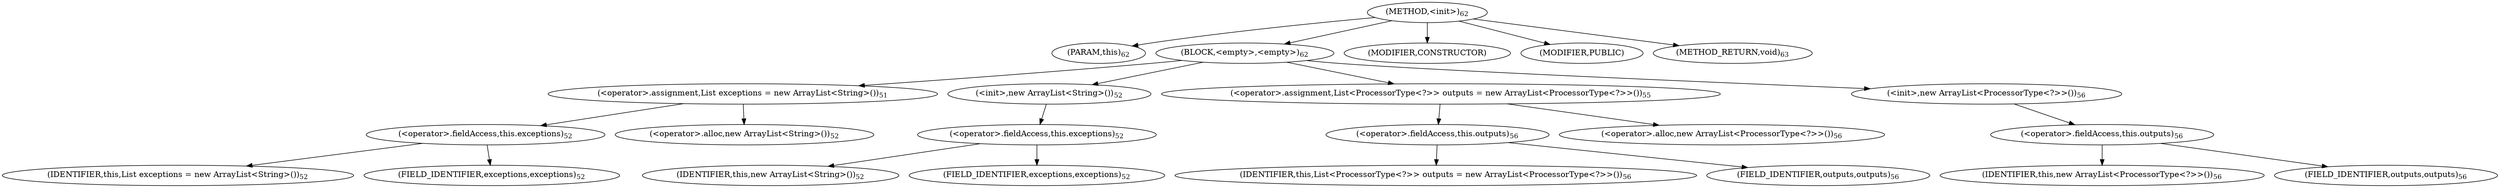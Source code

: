 digraph "&lt;init&gt;" {  
"98" [label = <(METHOD,&lt;init&gt;)<SUB>62</SUB>> ]
"99" [label = <(PARAM,this)<SUB>62</SUB>> ]
"100" [label = <(BLOCK,&lt;empty&gt;,&lt;empty&gt;)<SUB>62</SUB>> ]
"101" [label = <(&lt;operator&gt;.assignment,List exceptions = new ArrayList&lt;String&gt;())<SUB>51</SUB>> ]
"102" [label = <(&lt;operator&gt;.fieldAccess,this.exceptions)<SUB>52</SUB>> ]
"103" [label = <(IDENTIFIER,this,List exceptions = new ArrayList&lt;String&gt;())<SUB>52</SUB>> ]
"104" [label = <(FIELD_IDENTIFIER,exceptions,exceptions)<SUB>52</SUB>> ]
"105" [label = <(&lt;operator&gt;.alloc,new ArrayList&lt;String&gt;())<SUB>52</SUB>> ]
"106" [label = <(&lt;init&gt;,new ArrayList&lt;String&gt;())<SUB>52</SUB>> ]
"107" [label = <(&lt;operator&gt;.fieldAccess,this.exceptions)<SUB>52</SUB>> ]
"108" [label = <(IDENTIFIER,this,new ArrayList&lt;String&gt;())<SUB>52</SUB>> ]
"109" [label = <(FIELD_IDENTIFIER,exceptions,exceptions)<SUB>52</SUB>> ]
"110" [label = <(&lt;operator&gt;.assignment,List&lt;ProcessorType&lt;?&gt;&gt; outputs = new ArrayList&lt;ProcessorType&lt;?&gt;&gt;())<SUB>55</SUB>> ]
"111" [label = <(&lt;operator&gt;.fieldAccess,this.outputs)<SUB>56</SUB>> ]
"112" [label = <(IDENTIFIER,this,List&lt;ProcessorType&lt;?&gt;&gt; outputs = new ArrayList&lt;ProcessorType&lt;?&gt;&gt;())<SUB>56</SUB>> ]
"113" [label = <(FIELD_IDENTIFIER,outputs,outputs)<SUB>56</SUB>> ]
"114" [label = <(&lt;operator&gt;.alloc,new ArrayList&lt;ProcessorType&lt;?&gt;&gt;())<SUB>56</SUB>> ]
"115" [label = <(&lt;init&gt;,new ArrayList&lt;ProcessorType&lt;?&gt;&gt;())<SUB>56</SUB>> ]
"116" [label = <(&lt;operator&gt;.fieldAccess,this.outputs)<SUB>56</SUB>> ]
"117" [label = <(IDENTIFIER,this,new ArrayList&lt;ProcessorType&lt;?&gt;&gt;())<SUB>56</SUB>> ]
"118" [label = <(FIELD_IDENTIFIER,outputs,outputs)<SUB>56</SUB>> ]
"119" [label = <(MODIFIER,CONSTRUCTOR)> ]
"120" [label = <(MODIFIER,PUBLIC)> ]
"121" [label = <(METHOD_RETURN,void)<SUB>63</SUB>> ]
  "98" -> "99" 
  "98" -> "100" 
  "98" -> "119" 
  "98" -> "120" 
  "98" -> "121" 
  "100" -> "101" 
  "100" -> "106" 
  "100" -> "110" 
  "100" -> "115" 
  "101" -> "102" 
  "101" -> "105" 
  "102" -> "103" 
  "102" -> "104" 
  "106" -> "107" 
  "107" -> "108" 
  "107" -> "109" 
  "110" -> "111" 
  "110" -> "114" 
  "111" -> "112" 
  "111" -> "113" 
  "115" -> "116" 
  "116" -> "117" 
  "116" -> "118" 
}
